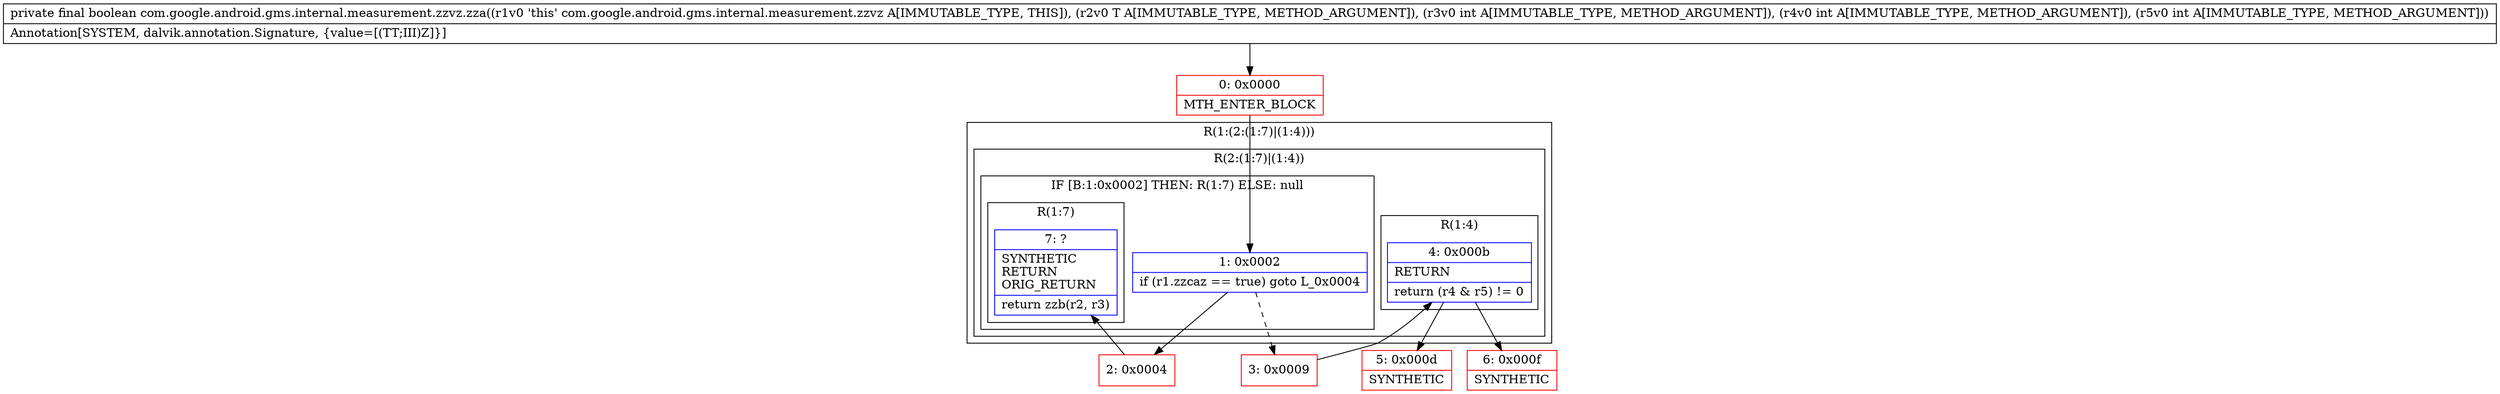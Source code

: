 digraph "CFG forcom.google.android.gms.internal.measurement.zzvz.zza(Ljava\/lang\/Object;III)Z" {
subgraph cluster_Region_848102630 {
label = "R(1:(2:(1:7)|(1:4)))";
node [shape=record,color=blue];
subgraph cluster_Region_277538469 {
label = "R(2:(1:7)|(1:4))";
node [shape=record,color=blue];
subgraph cluster_IfRegion_1032374239 {
label = "IF [B:1:0x0002] THEN: R(1:7) ELSE: null";
node [shape=record,color=blue];
Node_1 [shape=record,label="{1\:\ 0x0002|if (r1.zzcaz == true) goto L_0x0004\l}"];
subgraph cluster_Region_643977707 {
label = "R(1:7)";
node [shape=record,color=blue];
Node_7 [shape=record,label="{7\:\ ?|SYNTHETIC\lRETURN\lORIG_RETURN\l|return zzb(r2, r3)\l}"];
}
}
subgraph cluster_Region_2089995253 {
label = "R(1:4)";
node [shape=record,color=blue];
Node_4 [shape=record,label="{4\:\ 0x000b|RETURN\l|return (r4 & r5) != 0\l}"];
}
}
}
Node_0 [shape=record,color=red,label="{0\:\ 0x0000|MTH_ENTER_BLOCK\l}"];
Node_2 [shape=record,color=red,label="{2\:\ 0x0004}"];
Node_3 [shape=record,color=red,label="{3\:\ 0x0009}"];
Node_5 [shape=record,color=red,label="{5\:\ 0x000d|SYNTHETIC\l}"];
Node_6 [shape=record,color=red,label="{6\:\ 0x000f|SYNTHETIC\l}"];
MethodNode[shape=record,label="{private final boolean com.google.android.gms.internal.measurement.zzvz.zza((r1v0 'this' com.google.android.gms.internal.measurement.zzvz A[IMMUTABLE_TYPE, THIS]), (r2v0 T A[IMMUTABLE_TYPE, METHOD_ARGUMENT]), (r3v0 int A[IMMUTABLE_TYPE, METHOD_ARGUMENT]), (r4v0 int A[IMMUTABLE_TYPE, METHOD_ARGUMENT]), (r5v0 int A[IMMUTABLE_TYPE, METHOD_ARGUMENT]))  | Annotation[SYSTEM, dalvik.annotation.Signature, \{value=[(TT;III)Z]\}]\l}"];
MethodNode -> Node_0;
Node_1 -> Node_2;
Node_1 -> Node_3[style=dashed];
Node_4 -> Node_5;
Node_4 -> Node_6;
Node_0 -> Node_1;
Node_2 -> Node_7;
Node_3 -> Node_4;
}

